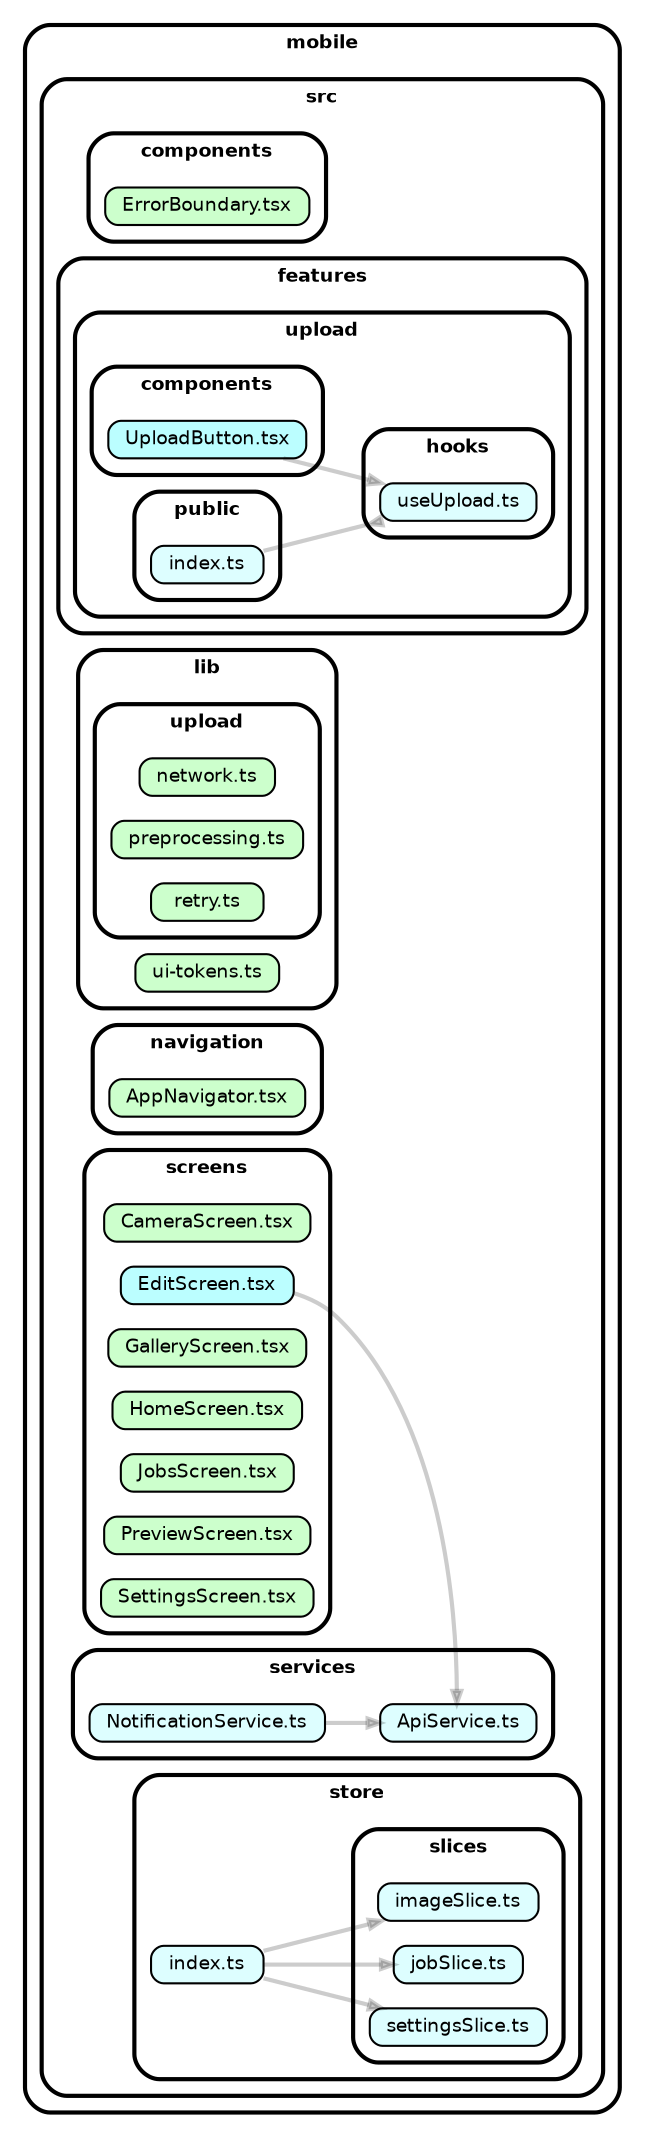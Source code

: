 strict digraph "dependency-cruiser output"{
    rankdir="LR" splines="true" overlap="false" nodesep="0.16" ranksep="0.18" fontname="Helvetica-bold" fontsize="9" style="rounded,bold,filled" fillcolor="#ffffff" compound="true"
    node [shape="box" style="rounded, filled" height="0.2" color="black" fillcolor="#ffffcc" fontcolor="black" fontname="Helvetica" fontsize="9"]
    edge [arrowhead="normal" arrowsize="0.6" penwidth="2.0" color="#00000033" fontname="Helvetica" fontsize="9"]

    subgraph "cluster_mobile" {label="mobile" subgraph "cluster_mobile/src" {label="src" subgraph "cluster_mobile/src/components" {label="components" "mobile/src/components/ErrorBoundary.tsx" [label=<ErrorBoundary.tsx> tooltip="ErrorBoundary.tsx" URL="mobile/src/components/ErrorBoundary.tsx" fillcolor="#ccffcc"] } } }
    subgraph "cluster_mobile" {label="mobile" subgraph "cluster_mobile/src" {label="src" subgraph "cluster_mobile/src/features" {label="features" subgraph "cluster_mobile/src/features/upload" {label="upload" subgraph "cluster_mobile/src/features/upload/components" {label="components" "mobile/src/features/upload/components/UploadButton.tsx" [label=<UploadButton.tsx> tooltip="UploadButton.tsx" URL="mobile/src/features/upload/components/UploadButton.tsx" fillcolor="#bbfeff"] } } } } }
    "mobile/src/features/upload/components/UploadButton.tsx" -> "mobile/src/features/upload/hooks/useUpload.ts"
    subgraph "cluster_mobile" {label="mobile" subgraph "cluster_mobile/src" {label="src" subgraph "cluster_mobile/src/features" {label="features" subgraph "cluster_mobile/src/features/upload" {label="upload" subgraph "cluster_mobile/src/features/upload/hooks" {label="hooks" "mobile/src/features/upload/hooks/useUpload.ts" [label=<useUpload.ts> tooltip="useUpload.ts" URL="mobile/src/features/upload/hooks/useUpload.ts" fillcolor="#ddfeff"] } } } } }
    subgraph "cluster_mobile" {label="mobile" subgraph "cluster_mobile/src" {label="src" subgraph "cluster_mobile/src/features" {label="features" subgraph "cluster_mobile/src/features/upload" {label="upload" subgraph "cluster_mobile/src/features/upload/public" {label="public" "mobile/src/features/upload/public/index.ts" [label=<index.ts> tooltip="index.ts" URL="mobile/src/features/upload/public/index.ts" fillcolor="#ddfeff"] } } } } }
    "mobile/src/features/upload/public/index.ts" -> "mobile/src/features/upload/hooks/useUpload.ts" [arrowhead="inv"]
    subgraph "cluster_mobile" {label="mobile" subgraph "cluster_mobile/src" {label="src" subgraph "cluster_mobile/src/lib" {label="lib" "mobile/src/lib/ui-tokens.ts" [label=<ui-tokens.ts> tooltip="ui-tokens.ts" URL="mobile/src/lib/ui-tokens.ts" fillcolor="#ccffcc"] } } }
    subgraph "cluster_mobile" {label="mobile" subgraph "cluster_mobile/src" {label="src" subgraph "cluster_mobile/src/lib" {label="lib" subgraph "cluster_mobile/src/lib/upload" {label="upload" "mobile/src/lib/upload/network.ts" [label=<network.ts> tooltip="network.ts" URL="mobile/src/lib/upload/network.ts" fillcolor="#ccffcc"] } } } }
    subgraph "cluster_mobile" {label="mobile" subgraph "cluster_mobile/src" {label="src" subgraph "cluster_mobile/src/lib" {label="lib" subgraph "cluster_mobile/src/lib/upload" {label="upload" "mobile/src/lib/upload/preprocessing.ts" [label=<preprocessing.ts> tooltip="preprocessing.ts" URL="mobile/src/lib/upload/preprocessing.ts" fillcolor="#ccffcc"] } } } }
    subgraph "cluster_mobile" {label="mobile" subgraph "cluster_mobile/src" {label="src" subgraph "cluster_mobile/src/lib" {label="lib" subgraph "cluster_mobile/src/lib/upload" {label="upload" "mobile/src/lib/upload/retry.ts" [label=<retry.ts> tooltip="retry.ts" URL="mobile/src/lib/upload/retry.ts" fillcolor="#ccffcc"] } } } }
    subgraph "cluster_mobile" {label="mobile" subgraph "cluster_mobile/src" {label="src" subgraph "cluster_mobile/src/navigation" {label="navigation" "mobile/src/navigation/AppNavigator.tsx" [label=<AppNavigator.tsx> tooltip="AppNavigator.tsx" URL="mobile/src/navigation/AppNavigator.tsx" fillcolor="#ccffcc"] } } }
    subgraph "cluster_mobile" {label="mobile" subgraph "cluster_mobile/src" {label="src" subgraph "cluster_mobile/src/screens" {label="screens" "mobile/src/screens/CameraScreen.tsx" [label=<CameraScreen.tsx> tooltip="CameraScreen.tsx" URL="mobile/src/screens/CameraScreen.tsx" fillcolor="#ccffcc"] } } }
    subgraph "cluster_mobile" {label="mobile" subgraph "cluster_mobile/src" {label="src" subgraph "cluster_mobile/src/screens" {label="screens" "mobile/src/screens/EditScreen.tsx" [label=<EditScreen.tsx> tooltip="EditScreen.tsx" URL="mobile/src/screens/EditScreen.tsx" fillcolor="#bbfeff"] } } }
    "mobile/src/screens/EditScreen.tsx" -> "mobile/src/services/ApiService.ts"
    subgraph "cluster_mobile" {label="mobile" subgraph "cluster_mobile/src" {label="src" subgraph "cluster_mobile/src/screens" {label="screens" "mobile/src/screens/GalleryScreen.tsx" [label=<GalleryScreen.tsx> tooltip="GalleryScreen.tsx" URL="mobile/src/screens/GalleryScreen.tsx" fillcolor="#ccffcc"] } } }
    subgraph "cluster_mobile" {label="mobile" subgraph "cluster_mobile/src" {label="src" subgraph "cluster_mobile/src/screens" {label="screens" "mobile/src/screens/HomeScreen.tsx" [label=<HomeScreen.tsx> tooltip="HomeScreen.tsx" URL="mobile/src/screens/HomeScreen.tsx" fillcolor="#ccffcc"] } } }
    subgraph "cluster_mobile" {label="mobile" subgraph "cluster_mobile/src" {label="src" subgraph "cluster_mobile/src/screens" {label="screens" "mobile/src/screens/JobsScreen.tsx" [label=<JobsScreen.tsx> tooltip="JobsScreen.tsx" URL="mobile/src/screens/JobsScreen.tsx" fillcolor="#ccffcc"] } } }
    subgraph "cluster_mobile" {label="mobile" subgraph "cluster_mobile/src" {label="src" subgraph "cluster_mobile/src/screens" {label="screens" "mobile/src/screens/PreviewScreen.tsx" [label=<PreviewScreen.tsx> tooltip="PreviewScreen.tsx" URL="mobile/src/screens/PreviewScreen.tsx" fillcolor="#ccffcc"] } } }
    subgraph "cluster_mobile" {label="mobile" subgraph "cluster_mobile/src" {label="src" subgraph "cluster_mobile/src/screens" {label="screens" "mobile/src/screens/SettingsScreen.tsx" [label=<SettingsScreen.tsx> tooltip="SettingsScreen.tsx" URL="mobile/src/screens/SettingsScreen.tsx" fillcolor="#ccffcc"] } } }
    subgraph "cluster_mobile" {label="mobile" subgraph "cluster_mobile/src" {label="src" subgraph "cluster_mobile/src/services" {label="services" "mobile/src/services/ApiService.ts" [label=<ApiService.ts> tooltip="ApiService.ts" URL="mobile/src/services/ApiService.ts" fillcolor="#ddfeff"] } } }
    subgraph "cluster_mobile" {label="mobile" subgraph "cluster_mobile/src" {label="src" subgraph "cluster_mobile/src/services" {label="services" "mobile/src/services/NotificationService.ts" [label=<NotificationService.ts> tooltip="NotificationService.ts" URL="mobile/src/services/NotificationService.ts" fillcolor="#ddfeff"] } } }
    "mobile/src/services/NotificationService.ts" -> "mobile/src/services/ApiService.ts"
    subgraph "cluster_mobile" {label="mobile" subgraph "cluster_mobile/src" {label="src" subgraph "cluster_mobile/src/store" {label="store" "mobile/src/store/index.ts" [label=<index.ts> tooltip="index.ts" URL="mobile/src/store/index.ts" fillcolor="#ddfeff"] } } }
    "mobile/src/store/index.ts" -> "mobile/src/store/slices/imageSlice.ts"
    "mobile/src/store/index.ts" -> "mobile/src/store/slices/jobSlice.ts"
    "mobile/src/store/index.ts" -> "mobile/src/store/slices/settingsSlice.ts"
    subgraph "cluster_mobile" {label="mobile" subgraph "cluster_mobile/src" {label="src" subgraph "cluster_mobile/src/store" {label="store" subgraph "cluster_mobile/src/store/slices" {label="slices" "mobile/src/store/slices/imageSlice.ts" [label=<imageSlice.ts> tooltip="imageSlice.ts" URL="mobile/src/store/slices/imageSlice.ts" fillcolor="#ddfeff"] } } } }
    subgraph "cluster_mobile" {label="mobile" subgraph "cluster_mobile/src" {label="src" subgraph "cluster_mobile/src/store" {label="store" subgraph "cluster_mobile/src/store/slices" {label="slices" "mobile/src/store/slices/jobSlice.ts" [label=<jobSlice.ts> tooltip="jobSlice.ts" URL="mobile/src/store/slices/jobSlice.ts" fillcolor="#ddfeff"] } } } }
    subgraph "cluster_mobile" {label="mobile" subgraph "cluster_mobile/src" {label="src" subgraph "cluster_mobile/src/store" {label="store" subgraph "cluster_mobile/src/store/slices" {label="slices" "mobile/src/store/slices/settingsSlice.ts" [label=<settingsSlice.ts> tooltip="settingsSlice.ts" URL="mobile/src/store/slices/settingsSlice.ts" fillcolor="#ddfeff"] } } } }
}
